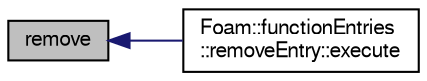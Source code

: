 digraph "remove"
{
  bgcolor="transparent";
  edge [fontname="FreeSans",fontsize="10",labelfontname="FreeSans",labelfontsize="10"];
  node [fontname="FreeSans",fontsize="10",shape=record];
  rankdir="LR";
  Node1 [label="remove",height=0.2,width=0.4,color="black", fillcolor="grey75", style="filled" fontcolor="black"];
  Node1 -> Node2 [dir="back",color="midnightblue",fontsize="10",style="solid",fontname="FreeSans"];
  Node2 [label="Foam::functionEntries\l::removeEntry::execute",height=0.2,width=0.4,color="black",URL="$a02095.html#a0aa3070c44783d911c1f7924042f1cea",tooltip="Execute the functionEntry in a sub-dict context. "];
}
